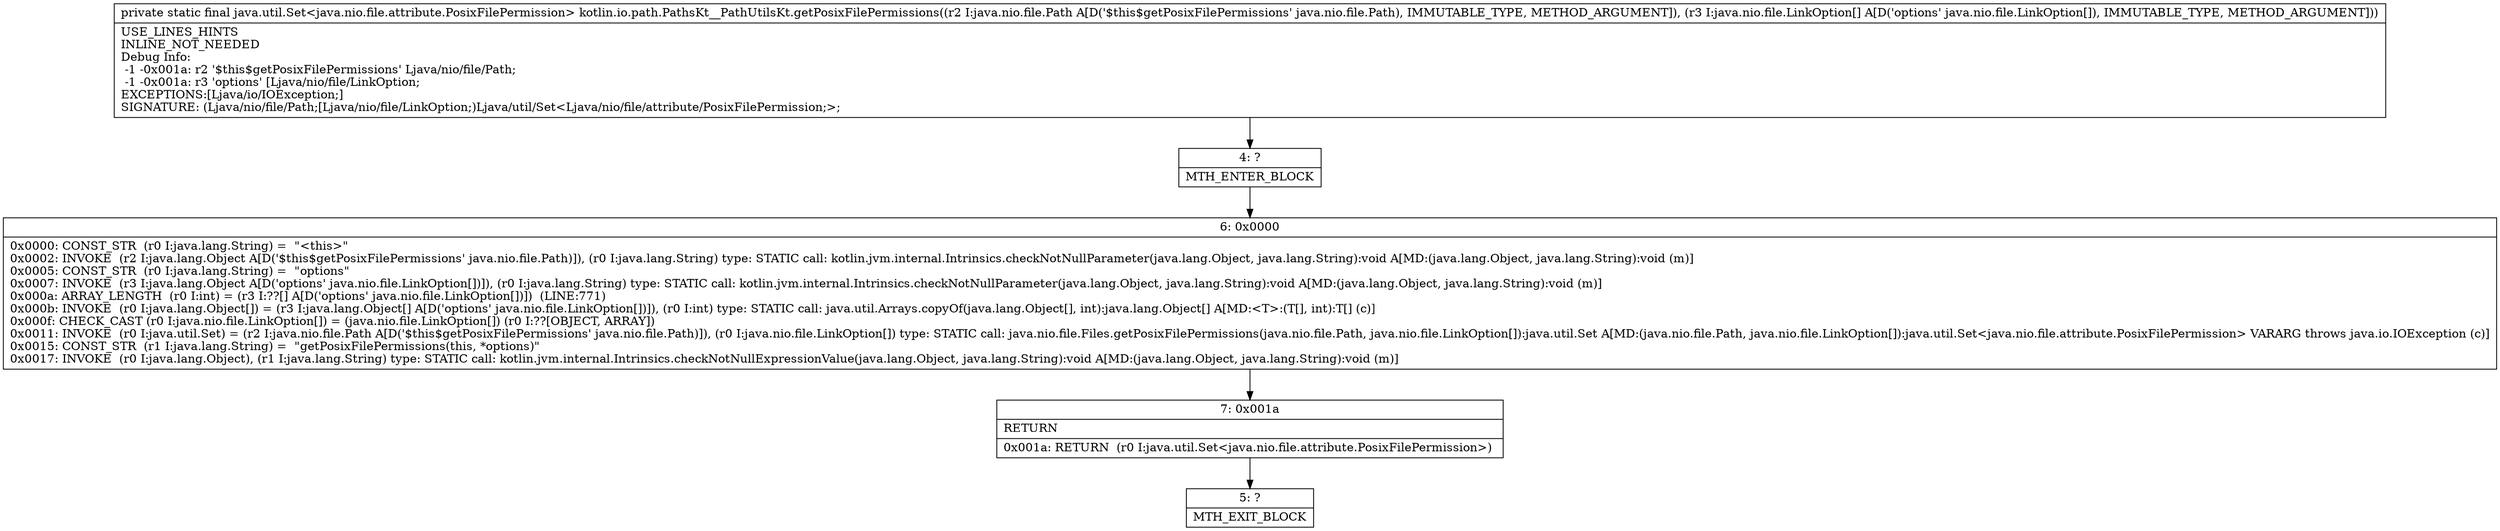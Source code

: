 digraph "CFG forkotlin.io.path.PathsKt__PathUtilsKt.getPosixFilePermissions(Ljava\/nio\/file\/Path;[Ljava\/nio\/file\/LinkOption;)Ljava\/util\/Set;" {
Node_4 [shape=record,label="{4\:\ ?|MTH_ENTER_BLOCK\l}"];
Node_6 [shape=record,label="{6\:\ 0x0000|0x0000: CONST_STR  (r0 I:java.lang.String) =  \"\<this\>\" \l0x0002: INVOKE  (r2 I:java.lang.Object A[D('$this$getPosixFilePermissions' java.nio.file.Path)]), (r0 I:java.lang.String) type: STATIC call: kotlin.jvm.internal.Intrinsics.checkNotNullParameter(java.lang.Object, java.lang.String):void A[MD:(java.lang.Object, java.lang.String):void (m)]\l0x0005: CONST_STR  (r0 I:java.lang.String) =  \"options\" \l0x0007: INVOKE  (r3 I:java.lang.Object A[D('options' java.nio.file.LinkOption[])]), (r0 I:java.lang.String) type: STATIC call: kotlin.jvm.internal.Intrinsics.checkNotNullParameter(java.lang.Object, java.lang.String):void A[MD:(java.lang.Object, java.lang.String):void (m)]\l0x000a: ARRAY_LENGTH  (r0 I:int) = (r3 I:??[] A[D('options' java.nio.file.LinkOption[])])  (LINE:771)\l0x000b: INVOKE  (r0 I:java.lang.Object[]) = (r3 I:java.lang.Object[] A[D('options' java.nio.file.LinkOption[])]), (r0 I:int) type: STATIC call: java.util.Arrays.copyOf(java.lang.Object[], int):java.lang.Object[] A[MD:\<T\>:(T[], int):T[] (c)]\l0x000f: CHECK_CAST (r0 I:java.nio.file.LinkOption[]) = (java.nio.file.LinkOption[]) (r0 I:??[OBJECT, ARRAY]) \l0x0011: INVOKE  (r0 I:java.util.Set) = (r2 I:java.nio.file.Path A[D('$this$getPosixFilePermissions' java.nio.file.Path)]), (r0 I:java.nio.file.LinkOption[]) type: STATIC call: java.nio.file.Files.getPosixFilePermissions(java.nio.file.Path, java.nio.file.LinkOption[]):java.util.Set A[MD:(java.nio.file.Path, java.nio.file.LinkOption[]):java.util.Set\<java.nio.file.attribute.PosixFilePermission\> VARARG throws java.io.IOException (c)]\l0x0015: CONST_STR  (r1 I:java.lang.String) =  \"getPosixFilePermissions(this, *options)\" \l0x0017: INVOKE  (r0 I:java.lang.Object), (r1 I:java.lang.String) type: STATIC call: kotlin.jvm.internal.Intrinsics.checkNotNullExpressionValue(java.lang.Object, java.lang.String):void A[MD:(java.lang.Object, java.lang.String):void (m)]\l}"];
Node_7 [shape=record,label="{7\:\ 0x001a|RETURN\l|0x001a: RETURN  (r0 I:java.util.Set\<java.nio.file.attribute.PosixFilePermission\>) \l}"];
Node_5 [shape=record,label="{5\:\ ?|MTH_EXIT_BLOCK\l}"];
MethodNode[shape=record,label="{private static final java.util.Set\<java.nio.file.attribute.PosixFilePermission\> kotlin.io.path.PathsKt__PathUtilsKt.getPosixFilePermissions((r2 I:java.nio.file.Path A[D('$this$getPosixFilePermissions' java.nio.file.Path), IMMUTABLE_TYPE, METHOD_ARGUMENT]), (r3 I:java.nio.file.LinkOption[] A[D('options' java.nio.file.LinkOption[]), IMMUTABLE_TYPE, METHOD_ARGUMENT]))  | USE_LINES_HINTS\lINLINE_NOT_NEEDED\lDebug Info:\l  \-1 \-0x001a: r2 '$this$getPosixFilePermissions' Ljava\/nio\/file\/Path;\l  \-1 \-0x001a: r3 'options' [Ljava\/nio\/file\/LinkOption;\lEXCEPTIONS:[Ljava\/io\/IOException;]\lSIGNATURE: (Ljava\/nio\/file\/Path;[Ljava\/nio\/file\/LinkOption;)Ljava\/util\/Set\<Ljava\/nio\/file\/attribute\/PosixFilePermission;\>;\l}"];
MethodNode -> Node_4;Node_4 -> Node_6;
Node_6 -> Node_7;
Node_7 -> Node_5;
}

